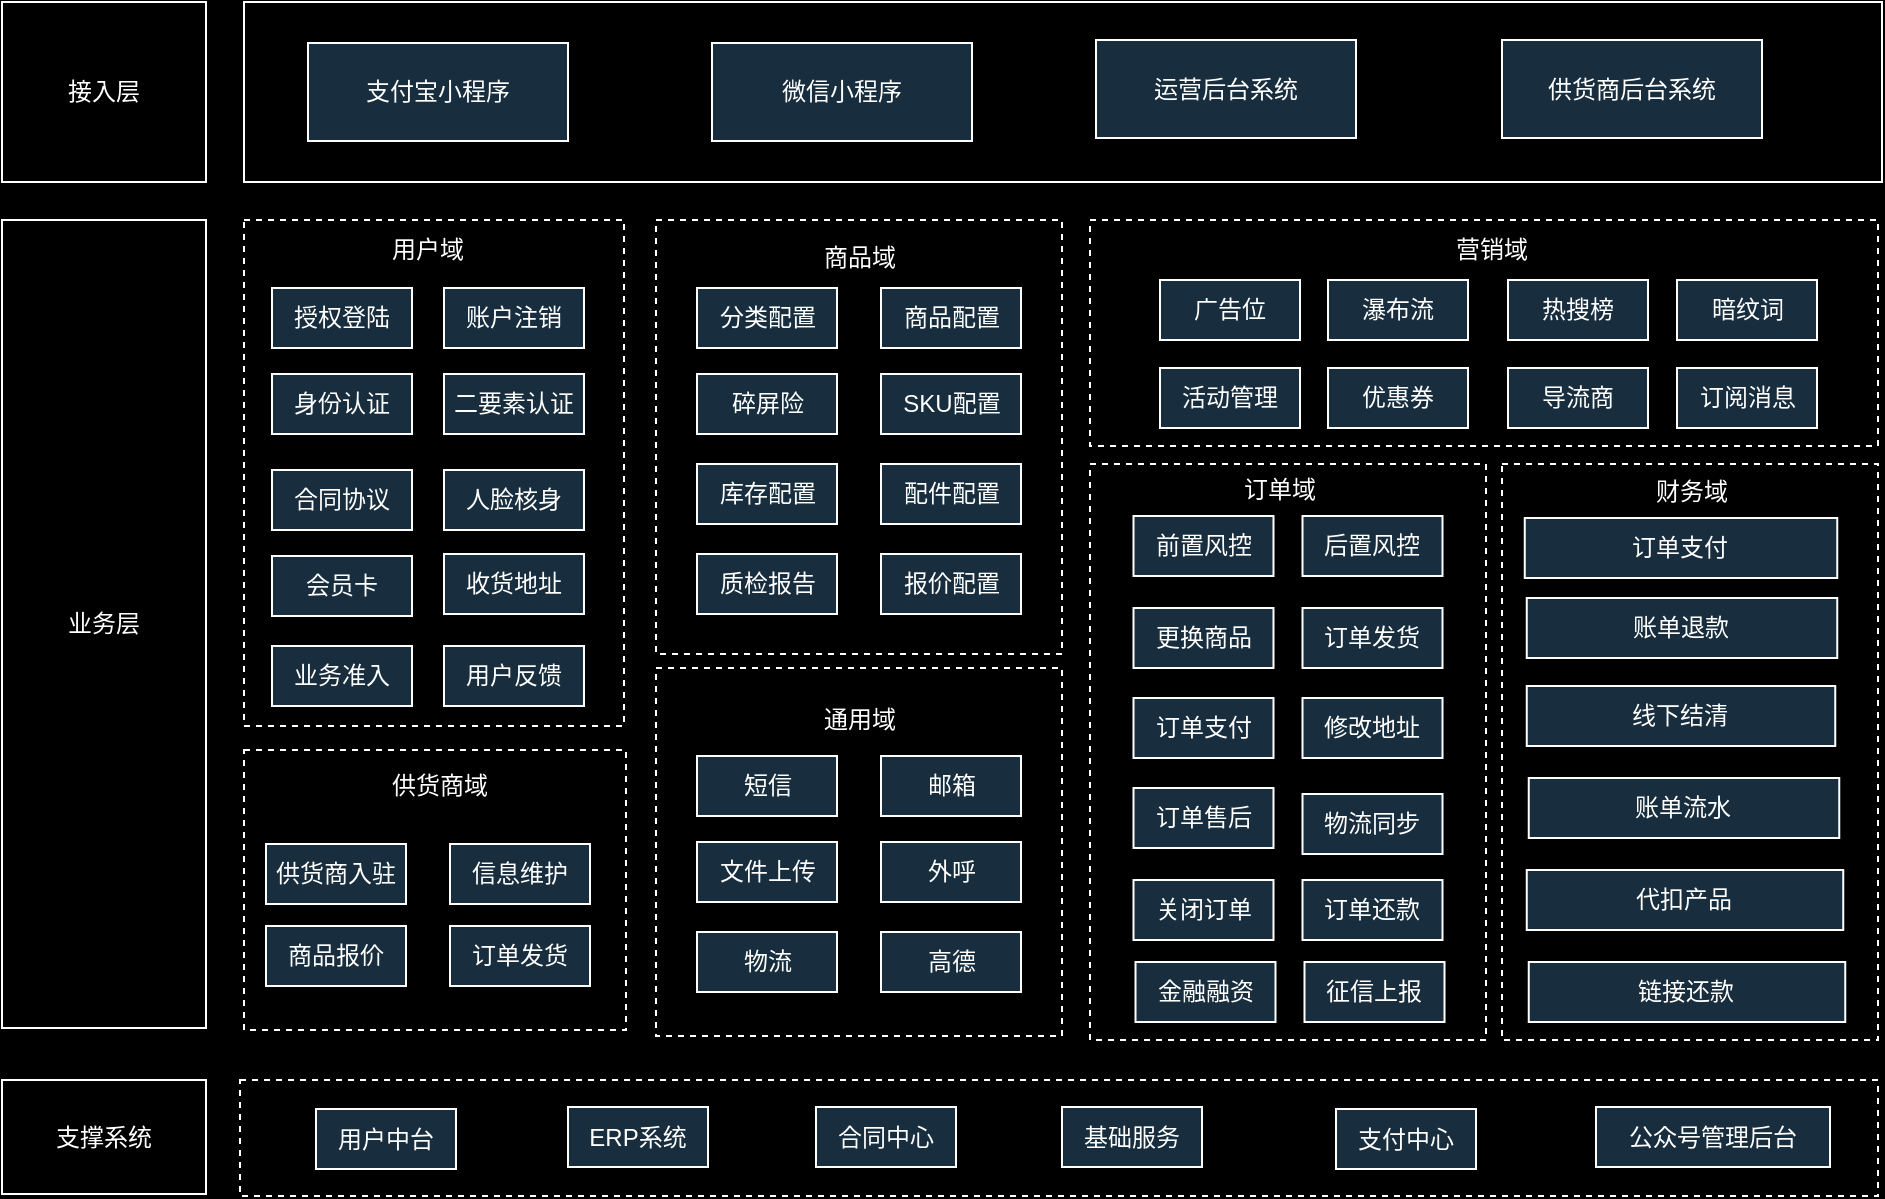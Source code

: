 <mxfile version="24.7.12">
  <diagram name="第 1 页" id="a9zNuTtGVHFrjddqWxli">
    <mxGraphModel dx="1327" dy="764" grid="0" gridSize="10" guides="0" tooltips="1" connect="0" arrows="0" fold="1" page="1" pageScale="1" pageWidth="1169" pageHeight="827" background="#000000" math="0" shadow="0">
      <root>
        <mxCell id="0" />
        <mxCell id="1" parent="0" />
        <mxCell id="iPnrtmUdlIL3VNnraX-A-33" value="" style="rounded=0;whiteSpace=wrap;html=1;labelBackgroundColor=none;fillColor=none;strokeWidth=1;dashed=1;strokeColor=#FFFFFF;fontColor=#FFFFFF;" vertex="1" parent="1">
          <mxGeometry x="667" y="347" width="198" height="288" as="geometry" />
        </mxCell>
        <mxCell id="ZO9EcA2WIQo7O_Em-ckx-2" value="&lt;font color=&quot;#ffffff&quot;&gt;接入层&lt;/font&gt;" style="rounded=0;whiteSpace=wrap;html=1;labelBackgroundColor=none;fillColor=none;strokeWidth=1;strokeColor=#FFFFFF;fontColor=#FFFFFF;" parent="1" vertex="1">
          <mxGeometry x="123" y="116" width="102" height="90" as="geometry" />
        </mxCell>
        <mxCell id="ZO9EcA2WIQo7O_Em-ckx-3" value="&lt;font color=&quot;#ffffff&quot;&gt;业务层&lt;/font&gt;" style="rounded=0;whiteSpace=wrap;html=1;labelBackgroundColor=none;fillColor=none;strokeWidth=1;strokeColor=#FFFFFF;fontColor=#FFFFFF;" parent="1" vertex="1">
          <mxGeometry x="123" y="225" width="102" height="404" as="geometry" />
        </mxCell>
        <mxCell id="ZO9EcA2WIQo7O_Em-ckx-4" value="" style="rounded=0;whiteSpace=wrap;html=1;labelBackgroundColor=none;fillColor=none;strokeWidth=1;strokeColor=#FFFFFF;fontColor=#FFFFFF;" parent="1" vertex="1">
          <mxGeometry x="244" y="116" width="819" height="90" as="geometry" />
        </mxCell>
        <mxCell id="ZO9EcA2WIQo7O_Em-ckx-8" value="&lt;font color=&quot;#ffffff&quot;&gt;支付宝小程序&lt;/font&gt;" style="rounded=0;whiteSpace=wrap;html=1;labelBackgroundColor=none;strokeWidth=1;fillColor=#182E3E;fontColor=#FFFFFF;strokeColor=#FFFFFF;" parent="1" vertex="1">
          <mxGeometry x="276" y="136.5" width="130" height="49" as="geometry" />
        </mxCell>
        <mxCell id="iPnrtmUdlIL3VNnraX-A-1" value="&lt;font color=&quot;#ffffff&quot;&gt;运营后台系统&lt;/font&gt;" style="rounded=0;whiteSpace=wrap;html=1;labelBackgroundColor=none;strokeWidth=1;fillColor=#182E3E;fontColor=#FFFFFF;strokeColor=#FFFFFF;" vertex="1" parent="1">
          <mxGeometry x="670" y="135" width="130" height="49" as="geometry" />
        </mxCell>
        <mxCell id="iPnrtmUdlIL3VNnraX-A-2" value="&lt;font color=&quot;#ffffff&quot;&gt;供货商后台系统&lt;/font&gt;" style="rounded=0;whiteSpace=wrap;html=1;labelBackgroundColor=none;strokeWidth=1;fillColor=#182E3E;fontColor=#FFFFFF;strokeColor=#FFFFFF;" vertex="1" parent="1">
          <mxGeometry x="873" y="135" width="130" height="49" as="geometry" />
        </mxCell>
        <mxCell id="iPnrtmUdlIL3VNnraX-A-4" value="&lt;font color=&quot;#ffffff&quot;&gt;微信小程序&lt;/font&gt;" style="rounded=0;whiteSpace=wrap;html=1;labelBackgroundColor=none;strokeWidth=1;fillColor=#182E3E;fontColor=#FFFFFF;strokeColor=#FFFFFF;" vertex="1" parent="1">
          <mxGeometry x="478" y="136.5" width="130" height="49" as="geometry" />
        </mxCell>
        <mxCell id="iPnrtmUdlIL3VNnraX-A-6" value="" style="rounded=0;whiteSpace=wrap;html=1;labelBackgroundColor=none;fillColor=none;strokeWidth=1;dashed=1;strokeColor=#FFFFFF;fontColor=#FFFFFF;" vertex="1" parent="1">
          <mxGeometry x="244" y="225" width="190" height="253" as="geometry" />
        </mxCell>
        <mxCell id="iPnrtmUdlIL3VNnraX-A-7" value="&lt;font color=&quot;#ffffff&quot;&gt;用户域&lt;/font&gt;" style="text;html=1;align=center;verticalAlign=middle;whiteSpace=wrap;rounded=0;labelBackgroundColor=none;strokeColor=none;fontColor=#FFFFFF;" vertex="1" parent="1">
          <mxGeometry x="306" y="225" width="60" height="30" as="geometry" />
        </mxCell>
        <mxCell id="iPnrtmUdlIL3VNnraX-A-8" value="授权登陆" style="rounded=0;whiteSpace=wrap;html=1;labelBackgroundColor=none;fillColor=#182E3E;strokeWidth=1;strokeColor=#FFFFFF;fontColor=#FFFFFF;" vertex="1" parent="1">
          <mxGeometry x="258" y="259" width="70" height="30" as="geometry" />
        </mxCell>
        <mxCell id="iPnrtmUdlIL3VNnraX-A-9" value="账户注销" style="rounded=0;whiteSpace=wrap;html=1;labelBackgroundColor=none;fillColor=#182E3E;strokeWidth=1;strokeColor=#FFFFFF;fontColor=#FFFFFF;" vertex="1" parent="1">
          <mxGeometry x="344" y="259" width="70" height="30" as="geometry" />
        </mxCell>
        <mxCell id="iPnrtmUdlIL3VNnraX-A-10" value="身份认证" style="rounded=0;whiteSpace=wrap;html=1;labelBackgroundColor=none;fillColor=#182E3E;strokeWidth=1;strokeColor=#FFFFFF;fontColor=#FFFFFF;" vertex="1" parent="1">
          <mxGeometry x="258" y="302" width="70" height="30" as="geometry" />
        </mxCell>
        <mxCell id="iPnrtmUdlIL3VNnraX-A-13" value="业务准入" style="rounded=0;whiteSpace=wrap;html=1;labelBackgroundColor=none;fillColor=#182E3E;strokeWidth=1;strokeColor=#FFFFFF;fontColor=#FFFFFF;" vertex="1" parent="1">
          <mxGeometry x="258" y="438" width="70" height="30" as="geometry" />
        </mxCell>
        <mxCell id="iPnrtmUdlIL3VNnraX-A-14" value="前置风控" style="rounded=0;whiteSpace=wrap;html=1;labelBackgroundColor=none;fillColor=#182E3E;strokeWidth=1;strokeColor=#FFFFFF;fontColor=#FFFFFF;" vertex="1" parent="1">
          <mxGeometry x="688.75" y="373" width="70" height="30" as="geometry" />
        </mxCell>
        <mxCell id="iPnrtmUdlIL3VNnraX-A-15" value="后置风控" style="rounded=0;whiteSpace=wrap;html=1;labelBackgroundColor=none;fillColor=#182E3E;strokeWidth=1;strokeColor=#FFFFFF;fontColor=#FFFFFF;" vertex="1" parent="1">
          <mxGeometry x="773.25" y="373" width="70" height="30" as="geometry" />
        </mxCell>
        <mxCell id="iPnrtmUdlIL3VNnraX-A-16" value="合同协议" style="rounded=0;whiteSpace=wrap;html=1;labelBackgroundColor=none;fillColor=#182E3E;strokeWidth=1;strokeColor=#FFFFFF;fontColor=#FFFFFF;" vertex="1" parent="1">
          <mxGeometry x="258" y="350" width="70" height="30" as="geometry" />
        </mxCell>
        <mxCell id="iPnrtmUdlIL3VNnraX-A-12" value="人脸核身" style="rounded=0;whiteSpace=wrap;html=1;labelBackgroundColor=none;fillColor=#182E3E;strokeWidth=1;strokeColor=#FFFFFF;fontColor=#FFFFFF;" vertex="1" parent="1">
          <mxGeometry x="344" y="350" width="70" height="30" as="geometry" />
        </mxCell>
        <mxCell id="iPnrtmUdlIL3VNnraX-A-21" value="用户反馈" style="rounded=0;whiteSpace=wrap;html=1;labelBackgroundColor=none;fillColor=#182E3E;strokeWidth=1;strokeColor=#FFFFFF;fontColor=#FFFFFF;" vertex="1" parent="1">
          <mxGeometry x="344" y="438" width="70" height="30" as="geometry" />
        </mxCell>
        <mxCell id="iPnrtmUdlIL3VNnraX-A-22" value="会员卡" style="rounded=0;whiteSpace=wrap;html=1;labelBackgroundColor=none;fillColor=#182E3E;strokeWidth=1;strokeColor=#FFFFFF;fontColor=#FFFFFF;" vertex="1" parent="1">
          <mxGeometry x="258" y="393" width="70" height="30" as="geometry" />
        </mxCell>
        <mxCell id="iPnrtmUdlIL3VNnraX-A-23" value="收货地址" style="rounded=0;whiteSpace=wrap;html=1;labelBackgroundColor=none;fillColor=#182E3E;strokeWidth=1;strokeColor=#FFFFFF;fontColor=#FFFFFF;" vertex="1" parent="1">
          <mxGeometry x="344" y="392" width="70" height="30" as="geometry" />
        </mxCell>
        <mxCell id="iPnrtmUdlIL3VNnraX-A-19" value="二要素认证" style="rounded=0;whiteSpace=wrap;html=1;labelBackgroundColor=none;fillColor=#182E3E;strokeWidth=1;strokeColor=#FFFFFF;fontColor=#FFFFFF;" vertex="1" parent="1">
          <mxGeometry x="344" y="302" width="70" height="30" as="geometry" />
        </mxCell>
        <mxCell id="iPnrtmUdlIL3VNnraX-A-25" value="" style="rounded=0;whiteSpace=wrap;html=1;labelBackgroundColor=none;fillColor=none;strokeWidth=1;dashed=1;strokeColor=#FFFFFF;fontColor=#FFFFFF;" vertex="1" parent="1">
          <mxGeometry x="244" y="490" width="191" height="140" as="geometry" />
        </mxCell>
        <mxCell id="iPnrtmUdlIL3VNnraX-A-26" value="&lt;font color=&quot;#ffffff&quot;&gt;供货商域&lt;/font&gt;" style="text;html=1;align=center;verticalAlign=middle;whiteSpace=wrap;rounded=0;labelBackgroundColor=none;strokeColor=none;fontColor=#FFFFFF;" vertex="1" parent="1">
          <mxGeometry x="312" y="493" width="60" height="30" as="geometry" />
        </mxCell>
        <mxCell id="iPnrtmUdlIL3VNnraX-A-27" value="" style="rounded=0;whiteSpace=wrap;html=1;labelBackgroundColor=none;fillColor=none;strokeWidth=1;dashed=1;strokeColor=#FFFFFF;fontColor=#FFFFFF;" vertex="1" parent="1">
          <mxGeometry x="450" y="225" width="203" height="217" as="geometry" />
        </mxCell>
        <mxCell id="iPnrtmUdlIL3VNnraX-A-28" value="&lt;font color=&quot;#ffffff&quot;&gt;商品域&lt;/font&gt;" style="text;html=1;align=center;verticalAlign=middle;whiteSpace=wrap;rounded=0;labelBackgroundColor=none;strokeColor=none;fontColor=#FFFFFF;" vertex="1" parent="1">
          <mxGeometry x="521.5" y="229" width="60" height="30" as="geometry" />
        </mxCell>
        <mxCell id="iPnrtmUdlIL3VNnraX-A-31" value="" style="rounded=0;whiteSpace=wrap;html=1;labelBackgroundColor=none;fillColor=none;strokeWidth=1;dashed=1;strokeColor=#FFFFFF;fontColor=#FFFFFF;" vertex="1" parent="1">
          <mxGeometry x="667" y="225" width="394" height="113" as="geometry" />
        </mxCell>
        <mxCell id="iPnrtmUdlIL3VNnraX-A-32" value="&lt;font color=&quot;#ffffff&quot;&gt;营销域&lt;/font&gt;" style="text;html=1;align=center;verticalAlign=middle;whiteSpace=wrap;rounded=0;labelBackgroundColor=none;strokeColor=none;fontColor=#FFFFFF;" vertex="1" parent="1">
          <mxGeometry x="826" y="225" width="84" height="30" as="geometry" />
        </mxCell>
        <mxCell id="iPnrtmUdlIL3VNnraX-A-34" value="&lt;font color=&quot;#ffffff&quot;&gt;订单域&lt;/font&gt;" style="text;html=1;align=center;verticalAlign=middle;whiteSpace=wrap;rounded=0;labelBackgroundColor=none;strokeColor=none;fontColor=#FFFFFF;" vertex="1" parent="1">
          <mxGeometry x="732" y="345" width="60" height="30" as="geometry" />
        </mxCell>
        <mxCell id="iPnrtmUdlIL3VNnraX-A-37" value="供货商入驻" style="rounded=0;whiteSpace=wrap;html=1;labelBackgroundColor=none;fillColor=#182E3E;strokeWidth=1;strokeColor=#FFFFFF;fontColor=#FFFFFF;" vertex="1" parent="1">
          <mxGeometry x="255" y="537" width="70" height="30" as="geometry" />
        </mxCell>
        <mxCell id="iPnrtmUdlIL3VNnraX-A-38" value="信息维护" style="rounded=0;whiteSpace=wrap;html=1;labelBackgroundColor=none;fillColor=#182E3E;strokeWidth=1;strokeColor=#FFFFFF;fontColor=#FFFFFF;" vertex="1" parent="1">
          <mxGeometry x="347" y="537" width="70" height="30" as="geometry" />
        </mxCell>
        <mxCell id="iPnrtmUdlIL3VNnraX-A-39" value="广告位" style="rounded=0;whiteSpace=wrap;html=1;labelBackgroundColor=none;fillColor=#182E3E;strokeWidth=1;strokeColor=#FFFFFF;fontColor=#FFFFFF;" vertex="1" parent="1">
          <mxGeometry x="702" y="255" width="70" height="30" as="geometry" />
        </mxCell>
        <mxCell id="iPnrtmUdlIL3VNnraX-A-40" value="瀑布流" style="rounded=0;whiteSpace=wrap;html=1;labelBackgroundColor=none;fillColor=#182E3E;strokeWidth=1;strokeColor=#FFFFFF;fontColor=#FFFFFF;" vertex="1" parent="1">
          <mxGeometry x="786" y="255" width="70" height="30" as="geometry" />
        </mxCell>
        <mxCell id="iPnrtmUdlIL3VNnraX-A-41" value="热搜榜" style="rounded=0;whiteSpace=wrap;html=1;labelBackgroundColor=none;fillColor=#182E3E;strokeWidth=1;strokeColor=#FFFFFF;fontColor=#FFFFFF;" vertex="1" parent="1">
          <mxGeometry x="876" y="255" width="70" height="30" as="geometry" />
        </mxCell>
        <mxCell id="iPnrtmUdlIL3VNnraX-A-42" value="暗纹词" style="rounded=0;whiteSpace=wrap;html=1;labelBackgroundColor=none;fillColor=#182E3E;strokeWidth=1;strokeColor=#FFFFFF;fontColor=#FFFFFF;" vertex="1" parent="1">
          <mxGeometry x="960.5" y="255" width="70" height="30" as="geometry" />
        </mxCell>
        <mxCell id="iPnrtmUdlIL3VNnraX-A-43" value="商品报价" style="rounded=0;whiteSpace=wrap;html=1;labelBackgroundColor=none;fillColor=#182E3E;strokeWidth=1;strokeColor=#FFFFFF;fontColor=#FFFFFF;" vertex="1" parent="1">
          <mxGeometry x="255" y="578" width="70" height="30" as="geometry" />
        </mxCell>
        <mxCell id="iPnrtmUdlIL3VNnraX-A-44" value="订单发货" style="rounded=0;whiteSpace=wrap;html=1;labelBackgroundColor=none;fillColor=#182E3E;strokeWidth=1;strokeColor=#FFFFFF;fontColor=#FFFFFF;" vertex="1" parent="1">
          <mxGeometry x="347" y="578" width="70" height="30" as="geometry" />
        </mxCell>
        <mxCell id="iPnrtmUdlIL3VNnraX-A-47" value="活动管理" style="rounded=0;whiteSpace=wrap;html=1;labelBackgroundColor=none;fillColor=#182E3E;strokeWidth=1;strokeColor=#FFFFFF;fontColor=#FFFFFF;" vertex="1" parent="1">
          <mxGeometry x="702" y="299" width="70" height="30" as="geometry" />
        </mxCell>
        <mxCell id="iPnrtmUdlIL3VNnraX-A-48" value="优惠券" style="rounded=0;whiteSpace=wrap;html=1;labelBackgroundColor=none;fillColor=#182E3E;strokeWidth=1;strokeColor=#FFFFFF;fontColor=#FFFFFF;" vertex="1" parent="1">
          <mxGeometry x="786" y="299" width="70" height="30" as="geometry" />
        </mxCell>
        <mxCell id="iPnrtmUdlIL3VNnraX-A-49" value="导流商" style="rounded=0;whiteSpace=wrap;html=1;labelBackgroundColor=none;fillColor=#182E3E;strokeWidth=1;strokeColor=#FFFFFF;fontColor=#FFFFFF;" vertex="1" parent="1">
          <mxGeometry x="876" y="299" width="70" height="30" as="geometry" />
        </mxCell>
        <mxCell id="iPnrtmUdlIL3VNnraX-A-50" value="订阅消息" style="rounded=0;whiteSpace=wrap;html=1;labelBackgroundColor=none;fillColor=#182E3E;strokeWidth=1;strokeColor=#FFFFFF;fontColor=#FFFFFF;" vertex="1" parent="1">
          <mxGeometry x="960.5" y="299" width="70" height="30" as="geometry" />
        </mxCell>
        <mxCell id="iPnrtmUdlIL3VNnraX-A-51" value="分类配置" style="rounded=0;whiteSpace=wrap;html=1;labelBackgroundColor=none;fillColor=#182E3E;strokeWidth=1;strokeColor=#FFFFFF;fontColor=#FFFFFF;" vertex="1" parent="1">
          <mxGeometry x="470.5" y="259" width="70" height="30" as="geometry" />
        </mxCell>
        <mxCell id="iPnrtmUdlIL3VNnraX-A-52" value="商品配置" style="rounded=0;whiteSpace=wrap;html=1;labelBackgroundColor=none;fillColor=#182E3E;strokeWidth=1;strokeColor=#FFFFFF;fontColor=#FFFFFF;" vertex="1" parent="1">
          <mxGeometry x="562.5" y="259" width="70" height="30" as="geometry" />
        </mxCell>
        <mxCell id="iPnrtmUdlIL3VNnraX-A-53" value="碎屏险" style="rounded=0;whiteSpace=wrap;html=1;labelBackgroundColor=none;fillColor=#182E3E;strokeWidth=1;strokeColor=#FFFFFF;fontColor=#FFFFFF;" vertex="1" parent="1">
          <mxGeometry x="470.5" y="302" width="70" height="30" as="geometry" />
        </mxCell>
        <mxCell id="iPnrtmUdlIL3VNnraX-A-54" value="SKU配置" style="rounded=0;whiteSpace=wrap;html=1;labelBackgroundColor=none;fillColor=#182E3E;strokeWidth=1;strokeColor=#FFFFFF;fontColor=#FFFFFF;" vertex="1" parent="1">
          <mxGeometry x="562.5" y="302" width="70" height="30" as="geometry" />
        </mxCell>
        <mxCell id="iPnrtmUdlIL3VNnraX-A-55" value="库存配置" style="rounded=0;whiteSpace=wrap;html=1;labelBackgroundColor=none;fillColor=#182E3E;strokeWidth=1;strokeColor=#FFFFFF;fontColor=#FFFFFF;" vertex="1" parent="1">
          <mxGeometry x="470.5" y="347" width="70" height="30" as="geometry" />
        </mxCell>
        <mxCell id="iPnrtmUdlIL3VNnraX-A-56" value="配件配置" style="rounded=0;whiteSpace=wrap;html=1;labelBackgroundColor=none;fillColor=#182E3E;strokeWidth=1;strokeColor=#FFFFFF;fontColor=#FFFFFF;" vertex="1" parent="1">
          <mxGeometry x="562.5" y="347" width="70" height="30" as="geometry" />
        </mxCell>
        <mxCell id="iPnrtmUdlIL3VNnraX-A-57" value="质检报告" style="rounded=0;whiteSpace=wrap;html=1;labelBackgroundColor=none;fillColor=#182E3E;strokeWidth=1;strokeColor=#FFFFFF;fontColor=#FFFFFF;" vertex="1" parent="1">
          <mxGeometry x="470.5" y="392" width="70" height="30" as="geometry" />
        </mxCell>
        <mxCell id="iPnrtmUdlIL3VNnraX-A-59" value="报价配置" style="rounded=0;whiteSpace=wrap;html=1;labelBackgroundColor=none;fillColor=#182E3E;strokeWidth=1;strokeColor=#FFFFFF;fontColor=#FFFFFF;" vertex="1" parent="1">
          <mxGeometry x="562.5" y="392" width="70" height="30" as="geometry" />
        </mxCell>
        <mxCell id="iPnrtmUdlIL3VNnraX-A-60" value="订单发货" style="rounded=0;whiteSpace=wrap;html=1;labelBackgroundColor=none;fillColor=#182E3E;strokeWidth=1;strokeColor=#FFFFFF;fontColor=#FFFFFF;" vertex="1" parent="1">
          <mxGeometry x="773.25" y="419" width="70" height="30" as="geometry" />
        </mxCell>
        <mxCell id="iPnrtmUdlIL3VNnraX-A-61" value="更换商品" style="rounded=0;whiteSpace=wrap;html=1;labelBackgroundColor=none;fillColor=#182E3E;strokeWidth=1;strokeColor=#FFFFFF;fontColor=#FFFFFF;" vertex="1" parent="1">
          <mxGeometry x="688.75" y="419" width="70" height="30" as="geometry" />
        </mxCell>
        <mxCell id="iPnrtmUdlIL3VNnraX-A-62" value="订单售后" style="rounded=0;whiteSpace=wrap;html=1;labelBackgroundColor=none;fillColor=#182E3E;strokeWidth=1;strokeColor=#FFFFFF;fontColor=#FFFFFF;" vertex="1" parent="1">
          <mxGeometry x="688.75" y="509" width="70" height="30" as="geometry" />
        </mxCell>
        <mxCell id="iPnrtmUdlIL3VNnraX-A-64" value="订单支付" style="rounded=0;whiteSpace=wrap;html=1;labelBackgroundColor=none;fillColor=#182E3E;strokeWidth=1;strokeColor=#FFFFFF;fontColor=#FFFFFF;" vertex="1" parent="1">
          <mxGeometry x="688.75" y="464" width="70" height="30" as="geometry" />
        </mxCell>
        <mxCell id="iPnrtmUdlIL3VNnraX-A-65" value="订单还款" style="rounded=0;whiteSpace=wrap;html=1;labelBackgroundColor=none;fillColor=#182E3E;strokeWidth=1;strokeColor=#FFFFFF;fontColor=#FFFFFF;" vertex="1" parent="1">
          <mxGeometry x="773.25" y="555" width="70" height="30" as="geometry" />
        </mxCell>
        <mxCell id="iPnrtmUdlIL3VNnraX-A-66" value="关闭订单" style="rounded=0;whiteSpace=wrap;html=1;labelBackgroundColor=none;fillColor=#182E3E;strokeWidth=1;strokeColor=#FFFFFF;fontColor=#FFFFFF;" vertex="1" parent="1">
          <mxGeometry x="688.75" y="555" width="70" height="30" as="geometry" />
        </mxCell>
        <mxCell id="iPnrtmUdlIL3VNnraX-A-67" value="修改地址" style="rounded=0;whiteSpace=wrap;html=1;labelBackgroundColor=none;fillColor=#182E3E;strokeWidth=1;strokeColor=#FFFFFF;fontColor=#FFFFFF;" vertex="1" parent="1">
          <mxGeometry x="773.25" y="464" width="70" height="30" as="geometry" />
        </mxCell>
        <mxCell id="iPnrtmUdlIL3VNnraX-A-68" value="物流同步" style="rounded=0;whiteSpace=wrap;html=1;labelBackgroundColor=none;fillColor=#182E3E;strokeWidth=1;strokeColor=#FFFFFF;fontColor=#FFFFFF;" vertex="1" parent="1">
          <mxGeometry x="773.25" y="512" width="70" height="30" as="geometry" />
        </mxCell>
        <mxCell id="iPnrtmUdlIL3VNnraX-A-69" value="" style="rounded=0;whiteSpace=wrap;html=1;labelBackgroundColor=none;fillColor=none;strokeWidth=1;dashed=1;strokeColor=#FFFFFF;fontColor=#FFFFFF;" vertex="1" parent="1">
          <mxGeometry x="450" y="449" width="203" height="184" as="geometry" />
        </mxCell>
        <mxCell id="iPnrtmUdlIL3VNnraX-A-71" value="&lt;font color=&quot;#ffffff&quot;&gt;通用域&lt;/font&gt;" style="text;html=1;align=center;verticalAlign=middle;whiteSpace=wrap;rounded=0;labelBackgroundColor=none;strokeColor=none;fontColor=#FFFFFF;" vertex="1" parent="1">
          <mxGeometry x="521.5" y="460" width="60" height="30" as="geometry" />
        </mxCell>
        <mxCell id="iPnrtmUdlIL3VNnraX-A-72" value="短信" style="rounded=0;whiteSpace=wrap;html=1;labelBackgroundColor=none;fillColor=#182E3E;strokeWidth=1;strokeColor=#FFFFFF;fontColor=#FFFFFF;" vertex="1" parent="1">
          <mxGeometry x="470.5" y="493" width="70" height="30" as="geometry" />
        </mxCell>
        <mxCell id="iPnrtmUdlIL3VNnraX-A-73" value="邮箱" style="rounded=0;whiteSpace=wrap;html=1;labelBackgroundColor=none;fillColor=#182E3E;strokeWidth=1;strokeColor=#FFFFFF;fontColor=#FFFFFF;" vertex="1" parent="1">
          <mxGeometry x="562.5" y="493" width="70" height="30" as="geometry" />
        </mxCell>
        <mxCell id="iPnrtmUdlIL3VNnraX-A-74" value="文件上传" style="rounded=0;whiteSpace=wrap;html=1;labelBackgroundColor=none;fillColor=#182E3E;strokeWidth=1;strokeColor=#FFFFFF;fontColor=#FFFFFF;" vertex="1" parent="1">
          <mxGeometry x="470.5" y="536" width="70" height="30" as="geometry" />
        </mxCell>
        <mxCell id="iPnrtmUdlIL3VNnraX-A-75" value="外呼" style="rounded=0;whiteSpace=wrap;html=1;labelBackgroundColor=none;fillColor=#182E3E;strokeWidth=1;strokeColor=#FFFFFF;fontColor=#FFFFFF;" vertex="1" parent="1">
          <mxGeometry x="562.5" y="536" width="70" height="30" as="geometry" />
        </mxCell>
        <mxCell id="iPnrtmUdlIL3VNnraX-A-76" value="物流" style="rounded=0;whiteSpace=wrap;html=1;labelBackgroundColor=none;fillColor=#182E3E;strokeWidth=1;strokeColor=#FFFFFF;fontColor=#FFFFFF;" vertex="1" parent="1">
          <mxGeometry x="470.5" y="581" width="70" height="30" as="geometry" />
        </mxCell>
        <mxCell id="iPnrtmUdlIL3VNnraX-A-77" value="高德" style="rounded=0;whiteSpace=wrap;html=1;labelBackgroundColor=none;fillColor=#182E3E;strokeWidth=1;strokeColor=#FFFFFF;fontColor=#FFFFFF;" vertex="1" parent="1">
          <mxGeometry x="562.5" y="581" width="70" height="30" as="geometry" />
        </mxCell>
        <mxCell id="iPnrtmUdlIL3VNnraX-A-81" value="" style="rounded=0;whiteSpace=wrap;html=1;labelBackgroundColor=none;fillColor=none;strokeWidth=1;dashed=1;strokeColor=#FFFFFF;fontColor=#FFFFFF;" vertex="1" parent="1">
          <mxGeometry x="873" y="347" width="188" height="288" as="geometry" />
        </mxCell>
        <mxCell id="iPnrtmUdlIL3VNnraX-A-82" value="订单支付" style="rounded=0;whiteSpace=wrap;html=1;labelBackgroundColor=none;fillColor=#182E3E;strokeWidth=1;strokeColor=#FFFFFF;fontColor=#FFFFFF;" vertex="1" parent="1">
          <mxGeometry x="884.38" y="374" width="156.25" height="30" as="geometry" />
        </mxCell>
        <mxCell id="iPnrtmUdlIL3VNnraX-A-83" value="账单流水" style="rounded=0;whiteSpace=wrap;html=1;labelBackgroundColor=none;fillColor=#182E3E;strokeWidth=1;strokeColor=#FFFFFF;fontColor=#FFFFFF;" vertex="1" parent="1">
          <mxGeometry x="886.38" y="504" width="155.25" height="30" as="geometry" />
        </mxCell>
        <mxCell id="iPnrtmUdlIL3VNnraX-A-84" value="&lt;font color=&quot;#ffffff&quot;&gt;财务域&lt;/font&gt;" style="text;html=1;align=center;verticalAlign=middle;whiteSpace=wrap;rounded=0;labelBackgroundColor=none;strokeColor=none;fontColor=#FFFFFF;" vertex="1" parent="1">
          <mxGeometry x="938" y="346" width="60" height="30" as="geometry" />
        </mxCell>
        <mxCell id="iPnrtmUdlIL3VNnraX-A-85" value="代扣产品" style="rounded=0;whiteSpace=wrap;html=1;labelBackgroundColor=none;fillColor=#182E3E;strokeWidth=1;strokeColor=#FFFFFF;fontColor=#FFFFFF;" vertex="1" parent="1">
          <mxGeometry x="885.38" y="550" width="158.25" height="30" as="geometry" />
        </mxCell>
        <mxCell id="iPnrtmUdlIL3VNnraX-A-86" value="账单退款" style="rounded=0;whiteSpace=wrap;html=1;labelBackgroundColor=none;fillColor=#182E3E;strokeWidth=1;strokeColor=#FFFFFF;fontColor=#FFFFFF;" vertex="1" parent="1">
          <mxGeometry x="885.38" y="414" width="155.25" height="30" as="geometry" />
        </mxCell>
        <mxCell id="iPnrtmUdlIL3VNnraX-A-88" value="线下结清" style="rounded=0;whiteSpace=wrap;html=1;labelBackgroundColor=none;fillColor=#182E3E;strokeWidth=1;strokeColor=#FFFFFF;fontColor=#FFFFFF;" vertex="1" parent="1">
          <mxGeometry x="885.38" y="458" width="154.25" height="30" as="geometry" />
        </mxCell>
        <mxCell id="iPnrtmUdlIL3VNnraX-A-91" value="链接还款" style="rounded=0;whiteSpace=wrap;html=1;labelBackgroundColor=none;fillColor=#182E3E;strokeWidth=1;strokeColor=#FFFFFF;fontColor=#FFFFFF;" vertex="1" parent="1">
          <mxGeometry x="886.38" y="596" width="158.25" height="30" as="geometry" />
        </mxCell>
        <mxCell id="iPnrtmUdlIL3VNnraX-A-95" value="&lt;font color=&quot;#ffffff&quot;&gt;支撑系统&lt;/font&gt;" style="rounded=0;whiteSpace=wrap;html=1;labelBackgroundColor=none;fillColor=none;strokeWidth=1;strokeColor=#FFFFFF;fontColor=#FFFFFF;" vertex="1" parent="1">
          <mxGeometry x="123" y="655" width="102" height="57" as="geometry" />
        </mxCell>
        <mxCell id="iPnrtmUdlIL3VNnraX-A-103" value="" style="rounded=0;whiteSpace=wrap;html=1;labelBackgroundColor=none;fillColor=none;strokeWidth=1;dashed=1;strokeColor=#FFFFFF;fontColor=#FFFFFF;" vertex="1" parent="1">
          <mxGeometry x="242" y="655" width="819" height="58" as="geometry" />
        </mxCell>
        <mxCell id="iPnrtmUdlIL3VNnraX-A-104" value="ERP系统" style="rounded=0;whiteSpace=wrap;html=1;labelBackgroundColor=none;strokeWidth=1;fillColor=#182E3E;strokeColor=#FFFFFF;fontColor=#FFFFFF;" vertex="1" parent="1">
          <mxGeometry x="406" y="668.5" width="70" height="30" as="geometry" />
        </mxCell>
        <mxCell id="iPnrtmUdlIL3VNnraX-A-105" value="合同中心" style="rounded=0;whiteSpace=wrap;html=1;labelBackgroundColor=none;strokeWidth=1;fillColor=#182E3E;strokeColor=#FFFFFF;fontColor=#FFFFFF;" vertex="1" parent="1">
          <mxGeometry x="530" y="668.5" width="70" height="30" as="geometry" />
        </mxCell>
        <mxCell id="iPnrtmUdlIL3VNnraX-A-106" value="基础服务" style="rounded=0;whiteSpace=wrap;html=1;labelBackgroundColor=none;strokeWidth=1;fillColor=#182E3E;strokeColor=#FFFFFF;fontColor=#FFFFFF;" vertex="1" parent="1">
          <mxGeometry x="653" y="668.5" width="70" height="30" as="geometry" />
        </mxCell>
        <mxCell id="iPnrtmUdlIL3VNnraX-A-107" value="用户中台" style="rounded=0;whiteSpace=wrap;html=1;labelBackgroundColor=none;strokeWidth=1;fillColor=#182E3E;strokeColor=#FFFFFF;fontColor=#FFFFFF;" vertex="1" parent="1">
          <mxGeometry x="280" y="669.5" width="70" height="30" as="geometry" />
        </mxCell>
        <mxCell id="iPnrtmUdlIL3VNnraX-A-108" value="支付中心" style="rounded=0;whiteSpace=wrap;html=1;labelBackgroundColor=none;strokeWidth=1;fillColor=#182E3E;strokeColor=#FFFFFF;fontColor=#FFFFFF;" vertex="1" parent="1">
          <mxGeometry x="790" y="669.5" width="70" height="30" as="geometry" />
        </mxCell>
        <mxCell id="iPnrtmUdlIL3VNnraX-A-109" value="公众号管理后台" style="rounded=0;whiteSpace=wrap;html=1;labelBackgroundColor=none;strokeWidth=1;fillColor=#182E3E;strokeColor=#FFFFFF;fontColor=#FFFFFF;" vertex="1" parent="1">
          <mxGeometry x="920" y="668.5" width="117" height="30" as="geometry" />
        </mxCell>
        <mxCell id="iPnrtmUdlIL3VNnraX-A-110" value="征信上报" style="rounded=0;whiteSpace=wrap;html=1;labelBackgroundColor=none;fillColor=#182E3E;strokeWidth=1;strokeColor=#FFFFFF;fontColor=#FFFFFF;" vertex="1" parent="1">
          <mxGeometry x="774.25" y="596" width="70" height="30" as="geometry" />
        </mxCell>
        <mxCell id="iPnrtmUdlIL3VNnraX-A-111" value="金融融资" style="rounded=0;whiteSpace=wrap;html=1;labelBackgroundColor=none;fillColor=#182E3E;strokeWidth=1;strokeColor=#FFFFFF;fontColor=#FFFFFF;" vertex="1" parent="1">
          <mxGeometry x="689.75" y="596" width="70" height="30" as="geometry" />
        </mxCell>
      </root>
    </mxGraphModel>
  </diagram>
</mxfile>
